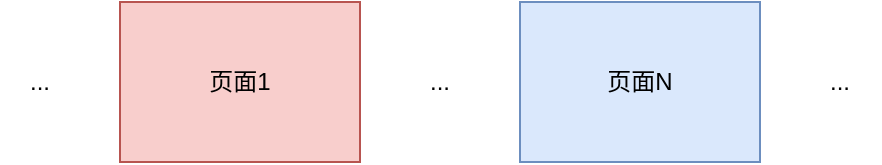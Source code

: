 <mxfile version="13.1.1" type="device"><diagram id="b82pVLCIWokckrKdrxzy" name="Page-1"><mxGraphModel dx="1335" dy="753" grid="1" gridSize="10" guides="1" tooltips="1" connect="1" arrows="1" fold="1" page="1" pageScale="1" pageWidth="827" pageHeight="1169" math="0" shadow="0"><root><mxCell id="0"/><mxCell id="1" parent="0"/><mxCell id="rmra5dNYw_sfzJsXMR4U-1" value="页面1" style="rounded=0;whiteSpace=wrap;html=1;fillColor=#f8cecc;strokeColor=#b85450;" vertex="1" parent="1"><mxGeometry x="200" y="80" width="120" height="80" as="geometry"/></mxCell><mxCell id="rmra5dNYw_sfzJsXMR4U-2" value="页面N" style="rounded=0;whiteSpace=wrap;html=1;fillColor=#dae8fc;strokeColor=#6c8ebf;" vertex="1" parent="1"><mxGeometry x="400" y="80" width="120" height="80" as="geometry"/></mxCell><mxCell id="rmra5dNYw_sfzJsXMR4U-6" value="..." style="text;html=1;strokeColor=none;fillColor=none;align=center;verticalAlign=middle;whiteSpace=wrap;rounded=0;" vertex="1" parent="1"><mxGeometry x="340" y="110" width="40" height="20" as="geometry"/></mxCell><mxCell id="rmra5dNYw_sfzJsXMR4U-9" value="..." style="text;html=1;strokeColor=none;fillColor=none;align=center;verticalAlign=middle;whiteSpace=wrap;rounded=0;" vertex="1" parent="1"><mxGeometry x="140" y="110" width="40" height="20" as="geometry"/></mxCell><mxCell id="rmra5dNYw_sfzJsXMR4U-11" value="..." style="text;html=1;strokeColor=none;fillColor=none;align=center;verticalAlign=middle;whiteSpace=wrap;rounded=0;" vertex="1" parent="1"><mxGeometry x="540" y="110" width="40" height="20" as="geometry"/></mxCell></root></mxGraphModel></diagram></mxfile>